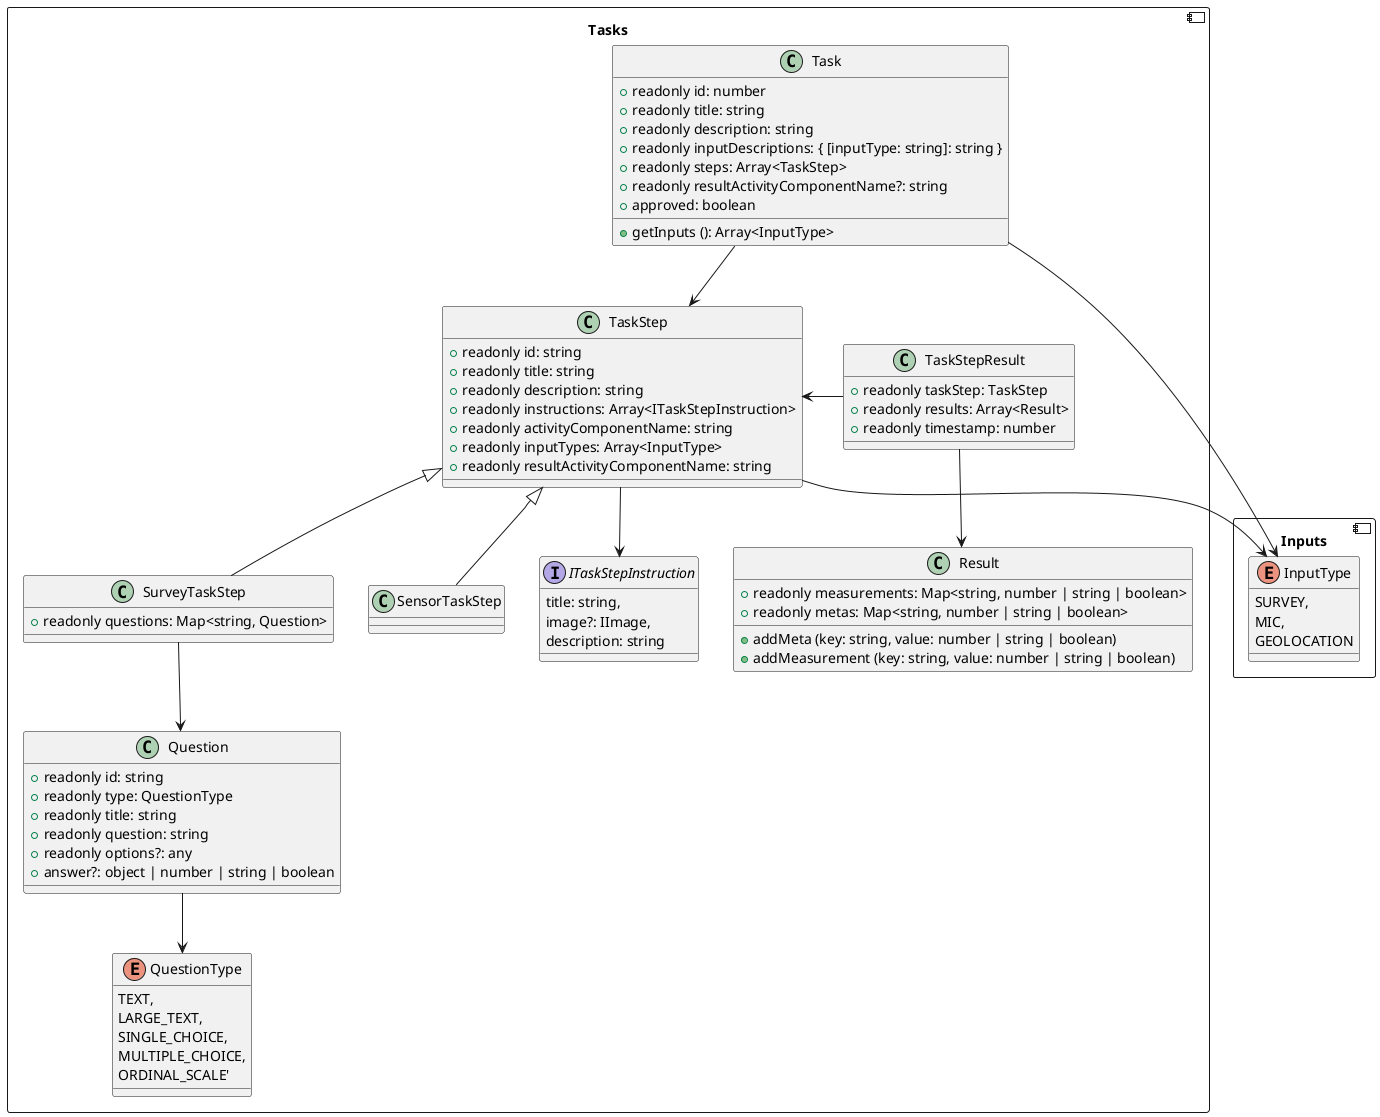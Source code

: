 @startuml
component Inputs {
    enum InputType {
      SURVEY,
      MIC,
      GEOLOCATION
    }
}

component Tasks {
    class Task {
      +readonly id: number
      +readonly title: string
      +readonly description: string
      +readonly inputDescriptions: { [inputType: string]: string }
      +readonly steps: Array<TaskStep>
      +readonly resultActivityComponentName?: string
      +approved: boolean

      +getInputs (): Array<InputType>
    }

    class TaskStep {
      +readonly id: string
      +readonly title: string
      +readonly description: string
      +readonly instructions: Array<ITaskStepInstruction>
      +readonly activityComponentName: string
      +readonly inputTypes: Array<InputType>
      +readonly resultActivityComponentName: string
    }

    class SurveyTaskStep extends TaskStep {
      +readonly questions: Map<string, Question>
    }

    class Question {
      +readonly id: string
      +readonly type: QuestionType
      +readonly title: string
      +readonly question: string
      +readonly options?: any
      +answer?: object | number | string | boolean
    }

    enum QuestionType {
      TEXT,
      LARGE_TEXT,
      SINGLE_CHOICE,
      MULTIPLE_CHOICE,
      ORDINAL_SCALE'
    }

    class SensorTaskStep  extends TaskStep {}

    interface ITaskStepInstruction {
      title: string,
      image?: IImage,
      description: string
    }

    Task --> TaskStep
    Task --> InputType
    TaskStep --> InputType
    SurveyTaskStep --> Question
    Question --> QuestionType
    TaskStep --> ITaskStepInstruction

    class Result {
      +readonly measurements: Map<string, number | string | boolean>
      +readonly metas: Map<string, number | string | boolean>

      +addMeta (key: string, value: number | string | boolean)
      +addMeasurement (key: string, value: number | string | boolean)
    }

    class TaskStepResult {
      +readonly taskStep: TaskStep
      +readonly results: Array<Result>
      +readonly timestamp: number
    }
    TaskStepResult -left-> TaskStep
    TaskStepResult --> Result
}
@enduml
